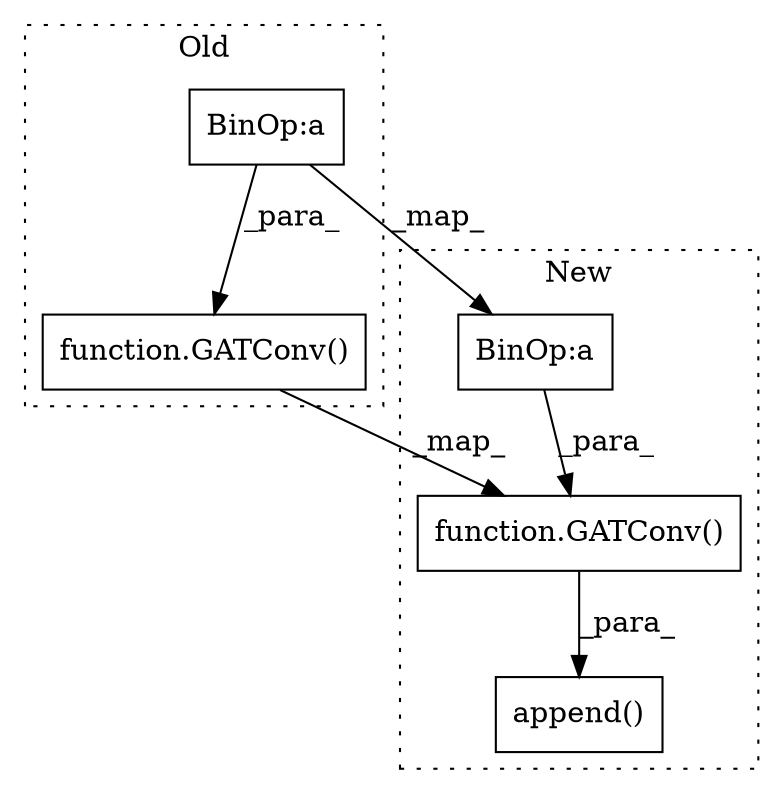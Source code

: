 digraph G {
subgraph cluster0 {
1 [label="function.GATConv()" a="75" s="2184,2248" l="8,268" shape="box"];
4 [label="BinOp:a" a="82" s="2203" l="3" shape="box"];
label = "Old";
style="dotted";
}
subgraph cluster1 {
2 [label="function.GATConv()" a="75" s="2348,2412" l="8,252" shape="box"];
3 [label="BinOp:a" a="82" s="2367" l="3" shape="box"];
5 [label="append()" a="75" s="2336,2664" l="12,1" shape="box"];
label = "New";
style="dotted";
}
1 -> 2 [label="_map_"];
2 -> 5 [label="_para_"];
3 -> 2 [label="_para_"];
4 -> 3 [label="_map_"];
4 -> 1 [label="_para_"];
}